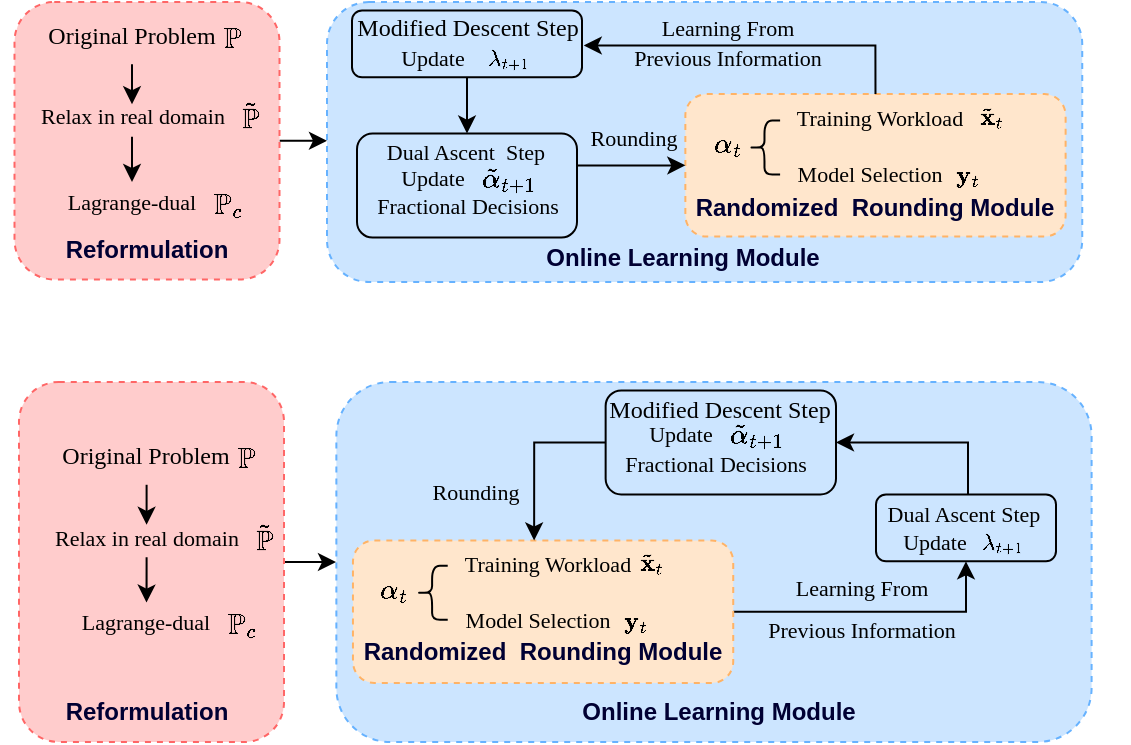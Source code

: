 <mxfile version="21.3.8" type="github">
  <diagram name="第 1 页" id="SSLs9a8aK7hEzwHF-V_V">
    <mxGraphModel dx="568" dy="290" grid="1" gridSize="10" guides="1" tooltips="1" connect="1" arrows="1" fold="1" page="1" pageScale="1" pageWidth="827" pageHeight="1169" math="1" shadow="0">
      <root>
        <mxCell id="0" />
        <mxCell id="1" parent="0" />
        <mxCell id="NSVF5rRADlhFA87VCiKn-22" value="" style="rounded=1;whiteSpace=wrap;html=1;strokeWidth=1;fontFamily=Times New Roman;fillColor=#CCE5FF;dashed=1;strokeColor=#66B2FF;" parent="1" vertex="1">
          <mxGeometry x="305.5" y="160" width="377.62" height="140" as="geometry" />
        </mxCell>
        <mxCell id="NSVF5rRADlhFA87VCiKn-32" value="" style="rounded=1;whiteSpace=wrap;html=1;strokeWidth=1;fontFamily=Times New Roman;fillColor=#FFE6CC;dashed=1;fontColor=#FFE6CC;strokeColor=#FFB366;" parent="1" vertex="1">
          <mxGeometry x="484.68" y="206.06" width="190.13" height="71.25" as="geometry" />
        </mxCell>
        <mxCell id="NSVF5rRADlhFA87VCiKn-35" value="" style="edgeStyle=orthogonalEdgeStyle;rounded=0;orthogonalLoop=1;jettySize=auto;html=1;exitX=1;exitY=0.5;exitDx=0;exitDy=0;" parent="1" source="NSVF5rRADlhFA87VCiKn-26" target="NSVF5rRADlhFA87VCiKn-22" edge="1">
          <mxGeometry relative="1" as="geometry">
            <mxPoint x="281.75" y="219.381" as="sourcePoint" />
            <Array as="points">
              <mxPoint x="300.5" y="230" />
              <mxPoint x="300.5" y="230" />
            </Array>
          </mxGeometry>
        </mxCell>
        <mxCell id="NSVF5rRADlhFA87VCiKn-26" value="" style="rounded=1;whiteSpace=wrap;html=1;strokeWidth=1;fontFamily=Times New Roman;fillColor=#FFCCCC;dashed=1;strokeColor=#FF6666;" parent="1" vertex="1">
          <mxGeometry x="149.25" y="160" width="132.5" height="138.75" as="geometry" />
        </mxCell>
        <mxCell id="sfnMSoEM-NCYtmPpQdEC-3" value="$$\mathbb{P}$$" style="text;html=1;strokeColor=none;fillColor=none;align=center;verticalAlign=middle;whiteSpace=wrap;rounded=0;" parent="1" vertex="1">
          <mxGeometry x="248" y="167.65" width="20" height="20" as="geometry" />
        </mxCell>
        <mxCell id="sfnMSoEM-NCYtmPpQdEC-5" value="$$\tilde{\mathbb{P}}$$" style="text;html=1;strokeColor=none;fillColor=none;align=center;verticalAlign=middle;whiteSpace=wrap;rounded=0;" parent="1" vertex="1">
          <mxGeometry x="256.75" y="207.34" width="20" height="20" as="geometry" />
        </mxCell>
        <mxCell id="NSVF5rRADlhFA87VCiKn-19" style="edgeStyle=orthogonalEdgeStyle;rounded=0;orthogonalLoop=1;jettySize=auto;html=1;entryX=0.5;entryY=0;entryDx=0;entryDy=0;" parent="1" source="sfnMSoEM-NCYtmPpQdEC-8" target="NSVF5rRADlhFA87VCiKn-2" edge="1">
          <mxGeometry relative="1" as="geometry" />
        </mxCell>
        <mxCell id="sfnMSoEM-NCYtmPpQdEC-8" value="&lt;p style=&quot;line-height: 0%;&quot;&gt;&lt;font face=&quot;Times New Roman&quot; style=&quot;font-size: 11px;&quot;&gt;Relax in real domain&lt;/font&gt;&lt;/p&gt;" style="text;html=1;strokeColor=none;fillColor=none;align=center;verticalAlign=middle;whiteSpace=wrap;rounded=0;fontSize=7;" parent="1" vertex="1">
          <mxGeometry x="150.5" y="207.34" width="115" height="20" as="geometry" />
        </mxCell>
        <mxCell id="sfnMSoEM-NCYtmPpQdEC-17" value="$$\mathbb{P}_c$$" style="text;html=1;strokeColor=none;fillColor=none;align=center;verticalAlign=middle;whiteSpace=wrap;rounded=0;" parent="1" vertex="1">
          <mxGeometry x="245.5" y="250.94" width="20" height="20" as="geometry" />
        </mxCell>
        <mxCell id="sfnMSoEM-NCYtmPpQdEC-21" value="$$\tilde{\alpha}_{t+1}$$" style="text;html=1;strokeColor=none;fillColor=none;align=center;verticalAlign=middle;whiteSpace=wrap;rounded=0;" parent="1" vertex="1">
          <mxGeometry x="380.5" y="237.81" width="30" height="20" as="geometry" />
        </mxCell>
        <mxCell id="sfnMSoEM-NCYtmPpQdEC-22" value="&lt;p style=&quot;line-height: 0%;&quot;&gt;&lt;font face=&quot;Times New Roman&quot; style=&quot;font-size: 11px;&quot;&gt;Update&lt;/font&gt;&lt;/p&gt;" style="text;html=1;strokeColor=none;fillColor=none;align=center;verticalAlign=middle;whiteSpace=wrap;rounded=0;fontSize=7;" parent="1" vertex="1">
          <mxGeometry x="335.5" y="232.81" width="45" height="30" as="geometry" />
        </mxCell>
        <mxCell id="sfnMSoEM-NCYtmPpQdEC-39" value="$$\lambda_{t+1}$$" style="text;html=1;strokeColor=none;fillColor=none;align=center;verticalAlign=middle;whiteSpace=wrap;rounded=0;fontSize=11;fontFamily=Times New Roman;" parent="1" vertex="1">
          <mxGeometry x="380.5" y="178.29" width="30" height="20" as="geometry" />
        </mxCell>
        <mxCell id="sfnMSoEM-NCYtmPpQdEC-41" value="Dual Ascent&amp;nbsp; Step" style="text;html=1;strokeColor=none;fillColor=none;align=center;verticalAlign=middle;whiteSpace=wrap;rounded=0;fontSize=11;fontFamily=Times New Roman;" parent="1" vertex="1">
          <mxGeometry x="324.5" y="224.54" width="100" height="20" as="geometry" />
        </mxCell>
        <mxCell id="NSVF5rRADlhFA87VCiKn-15" style="edgeStyle=orthogonalEdgeStyle;rounded=0;orthogonalLoop=1;jettySize=auto;html=1;" parent="1" source="Pp01OgDB8cOK3t0NA6hv-5" edge="1">
          <mxGeometry relative="1" as="geometry">
            <mxPoint x="208" y="211.53" as="targetPoint" />
          </mxGeometry>
        </mxCell>
        <mxCell id="Pp01OgDB8cOK3t0NA6hv-5" value="Original Problem" style="text;html=1;strokeColor=none;fillColor=none;align=center;verticalAlign=middle;whiteSpace=wrap;rounded=0;fontFamily=Times New Roman;" parent="1" vertex="1">
          <mxGeometry x="143" y="162.97" width="130" height="28.12" as="geometry" />
        </mxCell>
        <mxCell id="Pp01OgDB8cOK3t0NA6hv-11" value="Model Selection" style="text;html=1;strokeColor=none;fillColor=none;align=center;verticalAlign=middle;whiteSpace=wrap;rounded=0;fontSize=11;fontFamily=Times New Roman;" parent="1" vertex="1">
          <mxGeometry x="522.05" y="235.92" width="110" height="20" as="geometry" />
        </mxCell>
        <mxCell id="NSVF5rRADlhFA87VCiKn-45" style="edgeStyle=orthogonalEdgeStyle;rounded=0;orthogonalLoop=1;jettySize=auto;html=1;entryX=0.917;entryY=0.938;entryDx=0;entryDy=0;entryPerimeter=0;exitX=0.5;exitY=0;exitDx=0;exitDy=0;" parent="1" source="NSVF5rRADlhFA87VCiKn-32" target="Pp01OgDB8cOK3t0NA6hv-48" edge="1">
          <mxGeometry relative="1" as="geometry">
            <mxPoint x="582.5" y="207.81" as="sourcePoint" />
            <Array as="points">
              <mxPoint x="579.5" y="181.81" />
            </Array>
          </mxGeometry>
        </mxCell>
        <mxCell id="Pp01OgDB8cOK3t0NA6hv-12" value="Training Workload" style="text;html=1;strokeColor=none;fillColor=none;align=center;verticalAlign=middle;whiteSpace=wrap;rounded=0;fontSize=11;fontFamily=Times New Roman;" parent="1" vertex="1">
          <mxGeometry x="532.05" y="210.79" width="100" height="15" as="geometry" />
        </mxCell>
        <mxCell id="Pp01OgDB8cOK3t0NA6hv-15" value="$$\tilde{\mathbf{x}}_{t}$$" style="text;html=1;strokeColor=none;fillColor=none;align=center;verticalAlign=middle;whiteSpace=wrap;rounded=0;fontFamily=Times New Roman;" parent="1" vertex="1">
          <mxGeometry x="628.18" y="209.04" width="20" height="16.25" as="geometry" />
        </mxCell>
        <mxCell id="Pp01OgDB8cOK3t0NA6hv-17" value="$$\mathbf{y}_{t}$$" style="text;html=1;strokeColor=none;fillColor=none;align=center;verticalAlign=middle;whiteSpace=wrap;rounded=0;fontFamily=Times New Roman;" parent="1" vertex="1">
          <mxGeometry x="613.18" y="237.17" width="25" height="17.5" as="geometry" />
        </mxCell>
        <mxCell id="Pp01OgDB8cOK3t0NA6hv-18" style="edgeStyle=orthogonalEdgeStyle;rounded=0;orthogonalLoop=1;jettySize=auto;html=1;exitX=0.5;exitY=1;exitDx=0;exitDy=0;fontFamily=Times New Roman;" parent="1" source="Pp01OgDB8cOK3t0NA6hv-17" target="Pp01OgDB8cOK3t0NA6hv-17" edge="1">
          <mxGeometry relative="1" as="geometry" />
        </mxCell>
        <mxCell id="Pp01OgDB8cOK3t0NA6hv-25" value="$${\alpha}_{t}$$" style="text;html=1;strokeColor=none;fillColor=none;align=center;verticalAlign=middle;whiteSpace=wrap;rounded=0;" parent="1" vertex="1">
          <mxGeometry x="494.68" y="222.63" width="21.75" height="17.5" as="geometry" />
        </mxCell>
        <mxCell id="Pp01OgDB8cOK3t0NA6hv-48" value="&lt;p style=&quot;line-height: 0%;&quot;&gt;&lt;font style=&quot;font-size: 12px;&quot; face=&quot;Times New Roman&quot;&gt;Modified Descent Step&lt;/font&gt;&lt;br&gt;&lt;/p&gt;" style="text;html=1;strokeColor=none;fillColor=none;align=center;verticalAlign=middle;whiteSpace=wrap;rounded=0;fontSize=7;" parent="1" vertex="1">
          <mxGeometry x="305.5" y="162.97" width="140" height="20" as="geometry" />
        </mxCell>
        <mxCell id="dqOILAj7h7sax7pHXJvT-29" value="&lt;b&gt;&lt;font&gt;Online Learning Module&lt;/font&gt;&lt;/b&gt;" style="text;html=1;strokeColor=none;fillColor=none;align=center;verticalAlign=middle;whiteSpace=wrap;rounded=0;fontColor=#000033;" parent="1" vertex="1">
          <mxGeometry x="410.5" y="273.08" width="145" height="30" as="geometry" />
        </mxCell>
        <mxCell id="NSVF5rRADlhFA87VCiKn-2" value="&lt;p style=&quot;line-height: 0%;&quot;&gt;&lt;font face=&quot;Times New Roman&quot; style=&quot;font-size: 11px;&quot;&gt;Lagrange-dual&lt;/font&gt;&lt;/p&gt;" style="text;html=1;strokeColor=none;fillColor=none;align=center;verticalAlign=middle;whiteSpace=wrap;rounded=0;fontSize=7;" parent="1" vertex="1">
          <mxGeometry x="143" y="250.0" width="130" height="20" as="geometry" />
        </mxCell>
        <mxCell id="NSVF5rRADlhFA87VCiKn-9" value="&lt;p style=&quot;line-height: 0%;&quot;&gt;&lt;font face=&quot;Times New Roman&quot; style=&quot;font-size: 11px;&quot;&gt;Update&lt;/font&gt;&lt;/p&gt;" style="text;html=1;strokeColor=none;fillColor=none;align=center;verticalAlign=middle;whiteSpace=wrap;rounded=0;fontSize=7;" parent="1" vertex="1">
          <mxGeometry x="335.5" y="173.29" width="45" height="30" as="geometry" />
        </mxCell>
        <mxCell id="NSVF5rRADlhFA87VCiKn-33" style="edgeStyle=orthogonalEdgeStyle;rounded=0;orthogonalLoop=1;jettySize=auto;html=1;entryX=0;entryY=0.5;entryDx=0;entryDy=0;" parent="1" source="NSVF5rRADlhFA87VCiKn-20" target="NSVF5rRADlhFA87VCiKn-32" edge="1">
          <mxGeometry relative="1" as="geometry">
            <mxPoint x="458" y="225.94" as="targetPoint" />
            <Array as="points">
              <mxPoint x="460.5" y="241.81" />
              <mxPoint x="460.5" y="241.81" />
            </Array>
          </mxGeometry>
        </mxCell>
        <mxCell id="NSVF5rRADlhFA87VCiKn-20" value="" style="rounded=1;whiteSpace=wrap;html=1;strokeWidth=1;fontFamily=Times New Roman;fillColor=none;" parent="1" vertex="1">
          <mxGeometry x="320.5" y="225.79" width="110" height="52.02" as="geometry" />
        </mxCell>
        <mxCell id="NSVF5rRADlhFA87VCiKn-37" value="" style="edgeStyle=orthogonalEdgeStyle;rounded=0;orthogonalLoop=1;jettySize=auto;html=1;" parent="1" source="NSVF5rRADlhFA87VCiKn-21" target="NSVF5rRADlhFA87VCiKn-20" edge="1">
          <mxGeometry relative="1" as="geometry" />
        </mxCell>
        <mxCell id="NSVF5rRADlhFA87VCiKn-21" value="" style="rounded=1;whiteSpace=wrap;html=1;strokeWidth=1;fontFamily=Times New Roman;fillColor=none;" parent="1" vertex="1">
          <mxGeometry x="318" y="164.22" width="115" height="33.44" as="geometry" />
        </mxCell>
        <mxCell id="NSVF5rRADlhFA87VCiKn-24" value="&lt;b&gt;Reformulation&lt;/b&gt;" style="text;html=1;strokeColor=none;fillColor=none;align=center;verticalAlign=middle;whiteSpace=wrap;rounded=0;fontColor=#000033;" parent="1" vertex="1">
          <mxGeometry x="143" y="269.37" width="145" height="30" as="geometry" />
        </mxCell>
        <mxCell id="NSVF5rRADlhFA87VCiKn-28" value="" style="shape=curlyBracket;whiteSpace=wrap;html=1;rounded=1;labelPosition=left;verticalLabelPosition=middle;align=right;verticalAlign=middle;size=0.5;" parent="1" vertex="1">
          <mxGeometry x="516.43" y="219.19" width="15.62" height="27.03" as="geometry" />
        </mxCell>
        <mxCell id="NSVF5rRADlhFA87VCiKn-34" value="&lt;b&gt;&lt;font&gt;Randomized&amp;nbsp;&amp;nbsp;&lt;/font&gt;&lt;/b&gt;&lt;font&gt;&lt;b&gt;Rounding Module&lt;/b&gt;&lt;/font&gt;" style="text;html=1;strokeColor=none;fillColor=none;align=center;verticalAlign=middle;whiteSpace=wrap;rounded=0;fontColor=#000033;" parent="1" vertex="1">
          <mxGeometry x="476.37" y="247.81" width="206.75" height="30" as="geometry" />
        </mxCell>
        <mxCell id="NSVF5rRADlhFA87VCiKn-40" value="Previous Information" style="text;html=1;strokeColor=none;fillColor=none;align=center;verticalAlign=middle;whiteSpace=wrap;rounded=0;fontSize=11;fontFamily=Times New Roman;" parent="1" vertex="1">
          <mxGeometry x="442.55" y="180.47" width="126" height="15" as="geometry" />
        </mxCell>
        <mxCell id="NSVF5rRADlhFA87VCiKn-42" value="Rounding" style="text;html=1;strokeColor=none;fillColor=none;align=center;verticalAlign=middle;whiteSpace=wrap;rounded=0;fontSize=11;fontFamily=Times New Roman;" parent="1" vertex="1">
          <mxGeometry x="396.05" y="220.92" width="126" height="15" as="geometry" />
        </mxCell>
        <mxCell id="NSVF5rRADlhFA87VCiKn-43" value="Fractional Decisions" style="text;html=1;strokeColor=none;fillColor=none;align=center;verticalAlign=middle;whiteSpace=wrap;rounded=0;fontSize=11;fontFamily=Times New Roman;" parent="1" vertex="1">
          <mxGeometry x="312.5" y="254.81" width="126" height="15" as="geometry" />
        </mxCell>
        <mxCell id="NSVF5rRADlhFA87VCiKn-46" value="Learning From" style="text;html=1;strokeColor=none;fillColor=none;align=center;verticalAlign=middle;whiteSpace=wrap;rounded=0;fontSize=11;fontFamily=Times New Roman;" parent="1" vertex="1">
          <mxGeometry x="442.55" y="165.47" width="126" height="15" as="geometry" />
        </mxCell>
        <mxCell id="pxTEWj7LgMfRWPrPXoyE-1" value="" style="rounded=1;whiteSpace=wrap;html=1;strokeWidth=1;fontFamily=Times New Roman;fillColor=#CCE5FF;dashed=1;strokeColor=#66B2FF;" parent="1" vertex="1">
          <mxGeometry x="310.18" y="350" width="377.62" height="180" as="geometry" />
        </mxCell>
        <mxCell id="pxTEWj7LgMfRWPrPXoyE-38" style="edgeStyle=orthogonalEdgeStyle;rounded=0;orthogonalLoop=1;jettySize=auto;html=1;entryX=0.5;entryY=1;entryDx=0;entryDy=0;" parent="1" source="pxTEWj7LgMfRWPrPXoyE-2" target="pxTEWj7LgMfRWPrPXoyE-30" edge="1">
          <mxGeometry relative="1" as="geometry" />
        </mxCell>
        <mxCell id="pxTEWj7LgMfRWPrPXoyE-2" value="" style="rounded=1;whiteSpace=wrap;html=1;strokeWidth=1;fontFamily=Times New Roman;fillColor=#FFE6CC;dashed=1;fontColor=#FFE6CC;strokeColor=#FFB366;" parent="1" vertex="1">
          <mxGeometry x="318.48" y="429.24" width="190.13" height="71.25" as="geometry" />
        </mxCell>
        <mxCell id="pxTEWj7LgMfRWPrPXoyE-47" style="edgeStyle=orthogonalEdgeStyle;rounded=0;orthogonalLoop=1;jettySize=auto;html=1;" parent="1" source="pxTEWj7LgMfRWPrPXoyE-4" edge="1">
          <mxGeometry relative="1" as="geometry">
            <mxPoint x="310" y="440" as="targetPoint" />
          </mxGeometry>
        </mxCell>
        <mxCell id="pxTEWj7LgMfRWPrPXoyE-4" value="" style="rounded=1;whiteSpace=wrap;html=1;strokeWidth=1;fontFamily=Times New Roman;fillColor=#FFCCCC;dashed=1;strokeColor=#FF6666;" parent="1" vertex="1">
          <mxGeometry x="151.5" y="350" width="132.5" height="180" as="geometry" />
        </mxCell>
        <mxCell id="pxTEWj7LgMfRWPrPXoyE-5" value="$$\mathbb{P}$$" style="text;html=1;strokeColor=none;fillColor=none;align=center;verticalAlign=middle;whiteSpace=wrap;rounded=0;" parent="1" vertex="1">
          <mxGeometry x="255.25" y="377.95" width="20" height="20" as="geometry" />
        </mxCell>
        <mxCell id="pxTEWj7LgMfRWPrPXoyE-6" value="$$\tilde{\mathbb{P}}$$" style="text;html=1;strokeColor=none;fillColor=none;align=center;verticalAlign=middle;whiteSpace=wrap;rounded=0;" parent="1" vertex="1">
          <mxGeometry x="264" y="417.64" width="20" height="20" as="geometry" />
        </mxCell>
        <mxCell id="pxTEWj7LgMfRWPrPXoyE-7" style="edgeStyle=orthogonalEdgeStyle;rounded=0;orthogonalLoop=1;jettySize=auto;html=1;entryX=0.5;entryY=0;entryDx=0;entryDy=0;" parent="1" source="pxTEWj7LgMfRWPrPXoyE-8" target="pxTEWj7LgMfRWPrPXoyE-25" edge="1">
          <mxGeometry relative="1" as="geometry" />
        </mxCell>
        <mxCell id="pxTEWj7LgMfRWPrPXoyE-8" value="&lt;p style=&quot;line-height: 0%;&quot;&gt;&lt;font face=&quot;Times New Roman&quot; style=&quot;font-size: 11px;&quot;&gt;Relax in real domain&lt;/font&gt;&lt;/p&gt;" style="text;html=1;strokeColor=none;fillColor=none;align=center;verticalAlign=middle;whiteSpace=wrap;rounded=0;fontSize=7;" parent="1" vertex="1">
          <mxGeometry x="157.75" y="417.64" width="115" height="20" as="geometry" />
        </mxCell>
        <mxCell id="pxTEWj7LgMfRWPrPXoyE-9" value="$$\mathbb{P}_c$$" style="text;html=1;strokeColor=none;fillColor=none;align=center;verticalAlign=middle;whiteSpace=wrap;rounded=0;" parent="1" vertex="1">
          <mxGeometry x="252.75" y="461.24" width="20" height="20" as="geometry" />
        </mxCell>
        <mxCell id="pxTEWj7LgMfRWPrPXoyE-10" value="$$\tilde{\alpha}_{t+1}$$" style="text;html=1;strokeColor=none;fillColor=none;align=center;verticalAlign=middle;whiteSpace=wrap;rounded=0;" parent="1" vertex="1">
          <mxGeometry x="504.82" y="366.23" width="30" height="20" as="geometry" />
        </mxCell>
        <mxCell id="pxTEWj7LgMfRWPrPXoyE-11" value="&lt;p style=&quot;line-height: 0%;&quot;&gt;&lt;font face=&quot;Times New Roman&quot; style=&quot;font-size: 11px;&quot;&gt;Update&lt;/font&gt;&lt;/p&gt;" style="text;html=1;strokeColor=none;fillColor=none;align=center;verticalAlign=middle;whiteSpace=wrap;rounded=0;fontSize=7;" parent="1" vertex="1">
          <mxGeometry x="459.82" y="361.23" width="45" height="30" as="geometry" />
        </mxCell>
        <mxCell id="pxTEWj7LgMfRWPrPXoyE-12" value="$$\lambda_{t+1}$$" style="text;html=1;strokeColor=none;fillColor=none;align=center;verticalAlign=middle;whiteSpace=wrap;rounded=0;fontSize=11;fontFamily=Times New Roman;" parent="1" vertex="1">
          <mxGeometry x="628.18" y="420.3" width="30" height="20" as="geometry" />
        </mxCell>
        <mxCell id="pxTEWj7LgMfRWPrPXoyE-13" value="Dual Ascent Step" style="text;html=1;strokeColor=none;fillColor=none;align=center;verticalAlign=middle;whiteSpace=wrap;rounded=0;fontSize=11;fontFamily=Times New Roman;" parent="1" vertex="1">
          <mxGeometry x="573.55" y="406.23" width="100" height="20" as="geometry" />
        </mxCell>
        <mxCell id="pxTEWj7LgMfRWPrPXoyE-14" style="edgeStyle=orthogonalEdgeStyle;rounded=0;orthogonalLoop=1;jettySize=auto;html=1;" parent="1" source="pxTEWj7LgMfRWPrPXoyE-15" edge="1">
          <mxGeometry relative="1" as="geometry">
            <mxPoint x="215.25" y="421.83" as="targetPoint" />
          </mxGeometry>
        </mxCell>
        <mxCell id="pxTEWj7LgMfRWPrPXoyE-15" value="Original Problem" style="text;html=1;strokeColor=none;fillColor=none;align=center;verticalAlign=middle;whiteSpace=wrap;rounded=0;fontFamily=Times New Roman;" parent="1" vertex="1">
          <mxGeometry x="150.25" y="373.27" width="130" height="28.12" as="geometry" />
        </mxCell>
        <mxCell id="pxTEWj7LgMfRWPrPXoyE-16" value="Model Selection" style="text;html=1;strokeColor=none;fillColor=none;align=center;verticalAlign=middle;whiteSpace=wrap;rounded=0;fontSize=11;fontFamily=Times New Roman;" parent="1" vertex="1">
          <mxGeometry x="355.86" y="458.6" width="110" height="20" as="geometry" />
        </mxCell>
        <mxCell id="pxTEWj7LgMfRWPrPXoyE-18" value="Training Workload" style="text;html=1;strokeColor=none;fillColor=none;align=center;verticalAlign=middle;whiteSpace=wrap;rounded=0;fontSize=11;fontFamily=Times New Roman;" parent="1" vertex="1">
          <mxGeometry x="365.86" y="433.47" width="100" height="15" as="geometry" />
        </mxCell>
        <mxCell id="pxTEWj7LgMfRWPrPXoyE-19" value="$$\tilde{\mathbf{x}}_{t}$$" style="text;html=1;strokeColor=none;fillColor=none;align=center;verticalAlign=middle;whiteSpace=wrap;rounded=0;fontFamily=Times New Roman;" parent="1" vertex="1">
          <mxGeometry x="457.51" y="431.71" width="20" height="16.25" as="geometry" />
        </mxCell>
        <mxCell id="pxTEWj7LgMfRWPrPXoyE-20" value="$$\mathbf{y}_{t}$$" style="text;html=1;strokeColor=none;fillColor=none;align=center;verticalAlign=middle;whiteSpace=wrap;rounded=0;fontFamily=Times New Roman;" parent="1" vertex="1">
          <mxGeometry x="446.99" y="459.85" width="25" height="17.5" as="geometry" />
        </mxCell>
        <mxCell id="pxTEWj7LgMfRWPrPXoyE-21" style="edgeStyle=orthogonalEdgeStyle;rounded=0;orthogonalLoop=1;jettySize=auto;html=1;exitX=0.5;exitY=1;exitDx=0;exitDy=0;fontFamily=Times New Roman;" parent="1" source="pxTEWj7LgMfRWPrPXoyE-20" target="pxTEWj7LgMfRWPrPXoyE-20" edge="1">
          <mxGeometry relative="1" as="geometry" />
        </mxCell>
        <mxCell id="pxTEWj7LgMfRWPrPXoyE-22" value="$${\alpha}_{t}$$" style="text;html=1;strokeColor=none;fillColor=none;align=center;verticalAlign=middle;whiteSpace=wrap;rounded=0;" parent="1" vertex="1">
          <mxGeometry x="328.49" y="445.31" width="21.75" height="17.5" as="geometry" />
        </mxCell>
        <mxCell id="pxTEWj7LgMfRWPrPXoyE-23" value="&lt;p style=&quot;line-height: 0%;&quot;&gt;&lt;font style=&quot;font-size: 12px;&quot; face=&quot;Times New Roman&quot;&gt;Modified Descent Step&lt;/font&gt;&lt;br&gt;&lt;/p&gt;" style="text;html=1;strokeColor=none;fillColor=none;align=center;verticalAlign=middle;whiteSpace=wrap;rounded=0;fontSize=7;" parent="1" vertex="1">
          <mxGeometry x="432.41" y="354.21" width="140" height="20" as="geometry" />
        </mxCell>
        <mxCell id="pxTEWj7LgMfRWPrPXoyE-24" value="&lt;b&gt;&lt;font&gt;Online Learning Module&lt;/font&gt;&lt;/b&gt;" style="text;html=1;strokeColor=none;fillColor=none;align=center;verticalAlign=middle;whiteSpace=wrap;rounded=0;fontColor=#000033;" parent="1" vertex="1">
          <mxGeometry x="428.55" y="500.49" width="145" height="30" as="geometry" />
        </mxCell>
        <mxCell id="pxTEWj7LgMfRWPrPXoyE-25" value="&lt;p style=&quot;line-height: 0%;&quot;&gt;&lt;font face=&quot;Times New Roman&quot; style=&quot;font-size: 11px;&quot;&gt;Lagrange-dual&lt;/font&gt;&lt;/p&gt;" style="text;html=1;strokeColor=none;fillColor=none;align=center;verticalAlign=middle;whiteSpace=wrap;rounded=0;fontSize=7;" parent="1" vertex="1">
          <mxGeometry x="150.25" y="460.3" width="130" height="20" as="geometry" />
        </mxCell>
        <mxCell id="pxTEWj7LgMfRWPrPXoyE-26" value="&lt;p style=&quot;line-height: 0%;&quot;&gt;&lt;font face=&quot;Times New Roman&quot; style=&quot;font-size: 11px;&quot;&gt;Update&lt;/font&gt;&lt;/p&gt;" style="text;html=1;strokeColor=none;fillColor=none;align=center;verticalAlign=middle;whiteSpace=wrap;rounded=0;fontSize=7;" parent="1" vertex="1">
          <mxGeometry x="586.69" y="415.3" width="45" height="30" as="geometry" />
        </mxCell>
        <mxCell id="pxTEWj7LgMfRWPrPXoyE-42" style="edgeStyle=orthogonalEdgeStyle;rounded=0;orthogonalLoop=1;jettySize=auto;html=1;entryX=0.5;entryY=0;entryDx=0;entryDy=0;" parent="1" source="pxTEWj7LgMfRWPrPXoyE-28" edge="1">
          <mxGeometry relative="1" as="geometry">
            <mxPoint x="409.065" y="429.23" as="targetPoint" />
            <Array as="points">
              <mxPoint x="409.32" y="379.23" />
            </Array>
          </mxGeometry>
        </mxCell>
        <mxCell id="pxTEWj7LgMfRWPrPXoyE-28" value="" style="rounded=1;whiteSpace=wrap;html=1;strokeWidth=1;fontFamily=Times New Roman;fillColor=none;" parent="1" vertex="1">
          <mxGeometry x="444.82" y="354.21" width="115.18" height="52.02" as="geometry" />
        </mxCell>
        <mxCell id="pxTEWj7LgMfRWPrPXoyE-41" style="edgeStyle=orthogonalEdgeStyle;rounded=0;orthogonalLoop=1;jettySize=auto;html=1;entryX=1;entryY=0.5;entryDx=0;entryDy=0;" parent="1" source="pxTEWj7LgMfRWPrPXoyE-30" target="pxTEWj7LgMfRWPrPXoyE-28" edge="1">
          <mxGeometry relative="1" as="geometry">
            <Array as="points">
              <mxPoint x="626" y="380" />
            </Array>
          </mxGeometry>
        </mxCell>
        <mxCell id="pxTEWj7LgMfRWPrPXoyE-30" value="" style="rounded=1;whiteSpace=wrap;html=1;strokeWidth=1;fontFamily=Times New Roman;fillColor=none;" parent="1" vertex="1">
          <mxGeometry x="580" y="406.23" width="90" height="33.44" as="geometry" />
        </mxCell>
        <mxCell id="pxTEWj7LgMfRWPrPXoyE-31" value="&lt;b&gt;Reformulation&lt;/b&gt;" style="text;html=1;strokeColor=none;fillColor=none;align=center;verticalAlign=middle;whiteSpace=wrap;rounded=0;fontColor=#000033;" parent="1" vertex="1">
          <mxGeometry x="142.75" y="500" width="145" height="30" as="geometry" />
        </mxCell>
        <mxCell id="pxTEWj7LgMfRWPrPXoyE-32" value="" style="shape=curlyBracket;whiteSpace=wrap;html=1;rounded=1;labelPosition=left;verticalLabelPosition=middle;align=right;verticalAlign=middle;size=0.5;" parent="1" vertex="1">
          <mxGeometry x="350.24" y="441.87" width="15.62" height="27.03" as="geometry" />
        </mxCell>
        <mxCell id="pxTEWj7LgMfRWPrPXoyE-33" value="&lt;b&gt;&lt;font&gt;Randomized&amp;nbsp;&amp;nbsp;&lt;/font&gt;&lt;/b&gt;&lt;font&gt;&lt;b&gt;Rounding Module&lt;/b&gt;&lt;/font&gt;" style="text;html=1;strokeColor=none;fillColor=none;align=center;verticalAlign=middle;whiteSpace=wrap;rounded=0;fontColor=#000033;" parent="1" vertex="1">
          <mxGeometry x="310.18" y="470.49" width="206.75" height="30" as="geometry" />
        </mxCell>
        <mxCell id="pxTEWj7LgMfRWPrPXoyE-34" value="Previous Information" style="text;html=1;strokeColor=none;fillColor=none;align=center;verticalAlign=middle;whiteSpace=wrap;rounded=0;fontSize=11;fontFamily=Times New Roman;" parent="1" vertex="1">
          <mxGeometry x="510.17" y="466.24" width="126" height="15" as="geometry" />
        </mxCell>
        <mxCell id="pxTEWj7LgMfRWPrPXoyE-35" value="Rounding" style="text;html=1;strokeColor=none;fillColor=none;align=center;verticalAlign=middle;whiteSpace=wrap;rounded=0;fontSize=11;fontFamily=Times New Roman;" parent="1" vertex="1">
          <mxGeometry x="316.55" y="397.95" width="126" height="15" as="geometry" />
        </mxCell>
        <mxCell id="pxTEWj7LgMfRWPrPXoyE-36" value="Fractional Decisions" style="text;html=1;strokeColor=none;fillColor=none;align=center;verticalAlign=middle;whiteSpace=wrap;rounded=0;fontSize=11;fontFamily=Times New Roman;" parent="1" vertex="1">
          <mxGeometry x="436.82" y="383.23" width="126" height="15" as="geometry" />
        </mxCell>
        <mxCell id="pxTEWj7LgMfRWPrPXoyE-37" value="Learning From" style="text;html=1;strokeColor=none;fillColor=none;align=center;verticalAlign=middle;whiteSpace=wrap;rounded=0;fontSize=11;fontFamily=Times New Roman;" parent="1" vertex="1">
          <mxGeometry x="509.5" y="445.3" width="126" height="15" as="geometry" />
        </mxCell>
      </root>
    </mxGraphModel>
  </diagram>
</mxfile>
